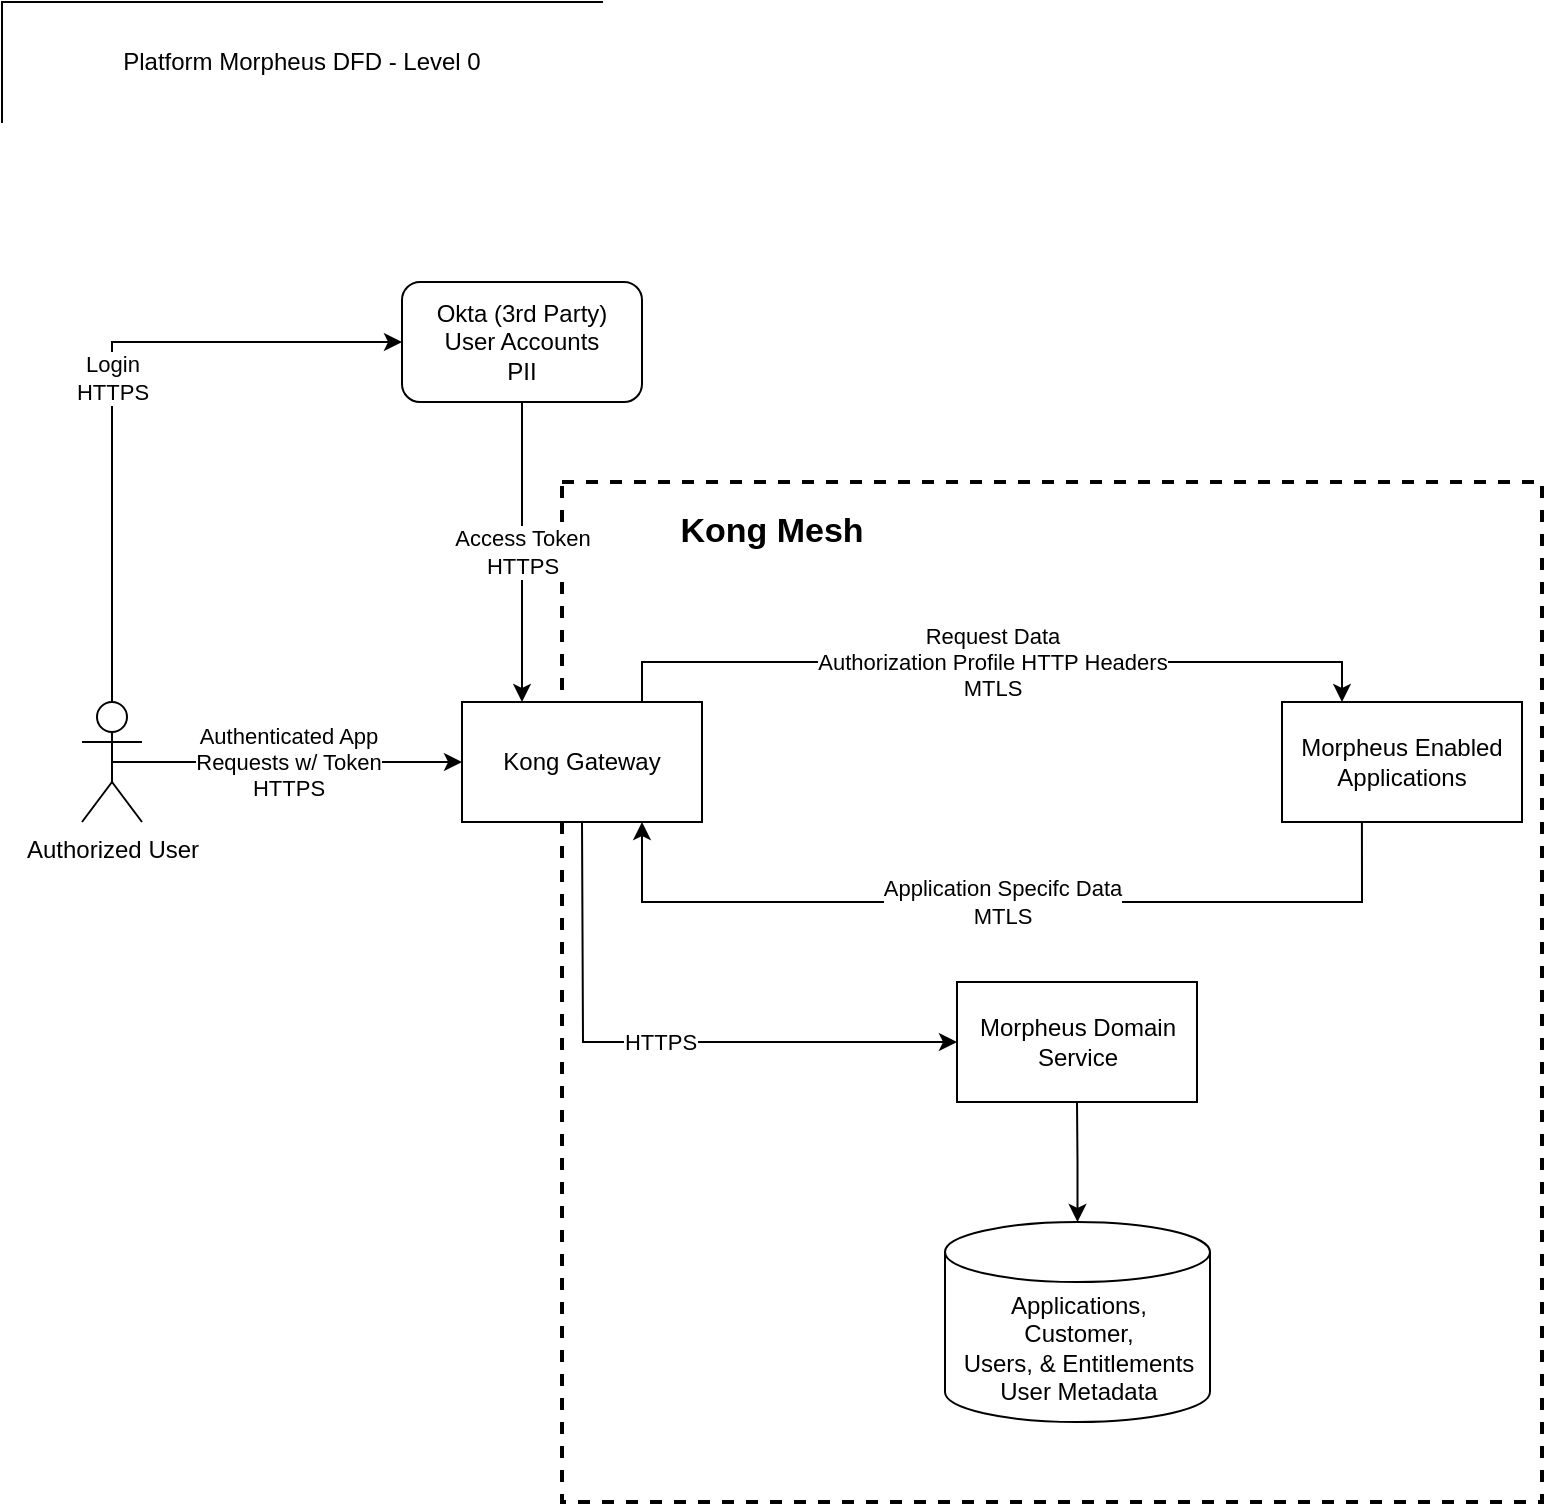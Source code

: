 <mxfile version="20.8.16" type="device"><diagram name="Page-1" id="g7S1QMbIfYLZPxOHycVF"><mxGraphModel dx="1434" dy="845" grid="1" gridSize="10" guides="1" tooltips="1" connect="1" arrows="1" fold="1" page="1" pageScale="1" pageWidth="850" pageHeight="1100" math="0" shadow="0"><root><mxCell id="0"/><mxCell id="1" parent="0"/><mxCell id="-g8zrjvSW6ZdotV9t9QR-51" value="" style="rounded=0;whiteSpace=wrap;html=1;align=left;dashed=1;strokeWidth=2;" parent="1" vertex="1"><mxGeometry x="320" y="280" width="490" height="510" as="geometry"/></mxCell><mxCell id="-g8zrjvSW6ZdotV9t9QR-4" value="Authorized User" style="shape=umlActor;verticalLabelPosition=bottom;verticalAlign=top;html=1;outlineConnect=0;" parent="1" vertex="1"><mxGeometry x="80" y="390" width="30" height="60" as="geometry"/></mxCell><mxCell id="-g8zrjvSW6ZdotV9t9QR-13" value="Platform Morpheus DFD - Level 0" style="shape=partialRectangle;whiteSpace=wrap;html=1;bottom=0;right=0;fillColor=none;" parent="1" vertex="1"><mxGeometry x="40" y="40" width="300" height="60" as="geometry"/></mxCell><mxCell id="-g8zrjvSW6ZdotV9t9QR-33" value="Okta (3rd Party)&lt;br&gt;User Accounts&lt;br&gt;PII" style="rounded=1;whiteSpace=wrap;html=1;" parent="1" vertex="1"><mxGeometry x="240" y="180" width="120" height="60" as="geometry"/></mxCell><mxCell id="-g8zrjvSW6ZdotV9t9QR-34" value="Login&lt;br&gt;HTTPS" style="endArrow=classic;html=1;rounded=0;entryX=0;entryY=0.5;entryDx=0;entryDy=0;edgeStyle=orthogonalEdgeStyle;exitX=0.5;exitY=0;exitDx=0;exitDy=0;exitPerimeter=0;" parent="1" source="-g8zrjvSW6ZdotV9t9QR-4" target="-g8zrjvSW6ZdotV9t9QR-33" edge="1"><mxGeometry width="50" height="50" relative="1" as="geometry"><mxPoint x="120" y="350" as="sourcePoint"/><mxPoint x="220" y="220" as="targetPoint"/></mxGeometry></mxCell><mxCell id="-g8zrjvSW6ZdotV9t9QR-48" value="Request Data&lt;br&gt;Authorization Profile HTTP Headers&lt;br&gt;MTLS" style="edgeStyle=orthogonalEdgeStyle;rounded=0;orthogonalLoop=1;jettySize=auto;html=1;startArrow=none;startFill=0;endArrow=classic;endFill=1;exitX=0.75;exitY=0;exitDx=0;exitDy=0;entryX=0.25;entryY=0;entryDx=0;entryDy=0;" parent="1" source="-g8zrjvSW6ZdotV9t9QR-35" target="-g8zrjvSW6ZdotV9t9QR-39" edge="1"><mxGeometry relative="1" as="geometry"/></mxCell><mxCell id="-g8zrjvSW6ZdotV9t9QR-35" value="Kong Gateway" style="rounded=0;whiteSpace=wrap;html=1;" parent="1" vertex="1"><mxGeometry x="270" y="390" width="120" height="60" as="geometry"/></mxCell><mxCell id="-g8zrjvSW6ZdotV9t9QR-36" value="Access Token&lt;br&gt;HTTPS" style="endArrow=none;html=1;rounded=0;entryX=0.5;entryY=1;entryDx=0;entryDy=0;exitX=0.25;exitY=0;exitDx=0;exitDy=0;startArrow=classic;startFill=1;endFill=0;" parent="1" source="-g8zrjvSW6ZdotV9t9QR-35" target="-g8zrjvSW6ZdotV9t9QR-33" edge="1"><mxGeometry width="50" height="50" relative="1" as="geometry"><mxPoint x="330" y="380" as="sourcePoint"/><mxPoint x="450" y="370" as="targetPoint"/></mxGeometry></mxCell><mxCell id="-g8zrjvSW6ZdotV9t9QR-39" value="Morpheus Enabled Applications" style="rounded=0;whiteSpace=wrap;html=1;" parent="1" vertex="1"><mxGeometry x="680" y="390" width="120" height="60" as="geometry"/></mxCell><mxCell id="-g8zrjvSW6ZdotV9t9QR-40" value="Authenticated App &lt;br&gt;Requests w/ Token&lt;br&gt;HTTPS" style="endArrow=classic;html=1;rounded=0;entryX=0;entryY=0.5;entryDx=0;entryDy=0;exitX=0.5;exitY=0.5;exitDx=0;exitDy=0;exitPerimeter=0;" parent="1" source="-g8zrjvSW6ZdotV9t9QR-4" target="-g8zrjvSW6ZdotV9t9QR-35" edge="1"><mxGeometry width="50" height="50" relative="1" as="geometry"><mxPoint x="180" y="490" as="sourcePoint"/><mxPoint x="230" y="440" as="targetPoint"/></mxGeometry></mxCell><mxCell id="-g8zrjvSW6ZdotV9t9QR-45" value="" style="edgeStyle=orthogonalEdgeStyle;rounded=0;orthogonalLoop=1;jettySize=auto;html=1;startArrow=classic;startFill=1;endArrow=none;endFill=0;" parent="1" source="-g8zrjvSW6ZdotV9t9QR-42" target="-g8zrjvSW6ZdotV9t9QR-43" edge="1"><mxGeometry relative="1" as="geometry"/></mxCell><mxCell id="-g8zrjvSW6ZdotV9t9QR-42" value="Applications,&lt;br&gt;Customer,&lt;br&gt;Users, &amp;amp; Entitlements&lt;br&gt;User Metadata" style="shape=cylinder3;whiteSpace=wrap;html=1;boundedLbl=1;backgroundOutline=1;size=15;" parent="1" vertex="1"><mxGeometry x="511.5" y="650" width="132.5" height="100" as="geometry"/></mxCell><mxCell id="-g8zrjvSW6ZdotV9t9QR-47" value="HTTPS" style="edgeStyle=orthogonalEdgeStyle;rounded=0;orthogonalLoop=1;jettySize=auto;html=1;startArrow=classic;startFill=1;endArrow=none;endFill=0;" parent="1" source="-g8zrjvSW6ZdotV9t9QR-43" edge="1"><mxGeometry relative="1" as="geometry"><mxPoint x="330" y="450" as="targetPoint"/></mxGeometry></mxCell><mxCell id="-g8zrjvSW6ZdotV9t9QR-43" value="Morpheus Domain Service" style="rounded=0;whiteSpace=wrap;html=1;" parent="1" vertex="1"><mxGeometry x="517.5" y="530" width="120" height="60" as="geometry"/></mxCell><mxCell id="-g8zrjvSW6ZdotV9t9QR-49" value="Application Specifc Data&lt;br&gt;MTLS" style="endArrow=classic;html=1;rounded=0;entryX=0.75;entryY=1;entryDx=0;entryDy=0;exitX=0.333;exitY=1;exitDx=0;exitDy=0;exitPerimeter=0;edgeStyle=orthogonalEdgeStyle;" parent="1" source="-g8zrjvSW6ZdotV9t9QR-39" target="-g8zrjvSW6ZdotV9t9QR-35" edge="1"><mxGeometry width="50" height="50" relative="1" as="geometry"><mxPoint x="400" y="340" as="sourcePoint"/><mxPoint x="450" y="290" as="targetPoint"/><Array as="points"><mxPoint x="720" y="490"/><mxPoint x="360" y="490"/></Array></mxGeometry></mxCell><mxCell id="-g8zrjvSW6ZdotV9t9QR-52" value="&lt;b&gt;&lt;font style=&quot;font-size: 17px;&quot;&gt;Kong Mesh&lt;/font&gt;&lt;/b&gt;" style="text;strokeColor=none;align=center;fillColor=none;html=1;verticalAlign=middle;whiteSpace=wrap;rounded=0;" parent="1" vertex="1"><mxGeometry x="360" y="290" width="130" height="30" as="geometry"/></mxCell></root></mxGraphModel></diagram></mxfile>